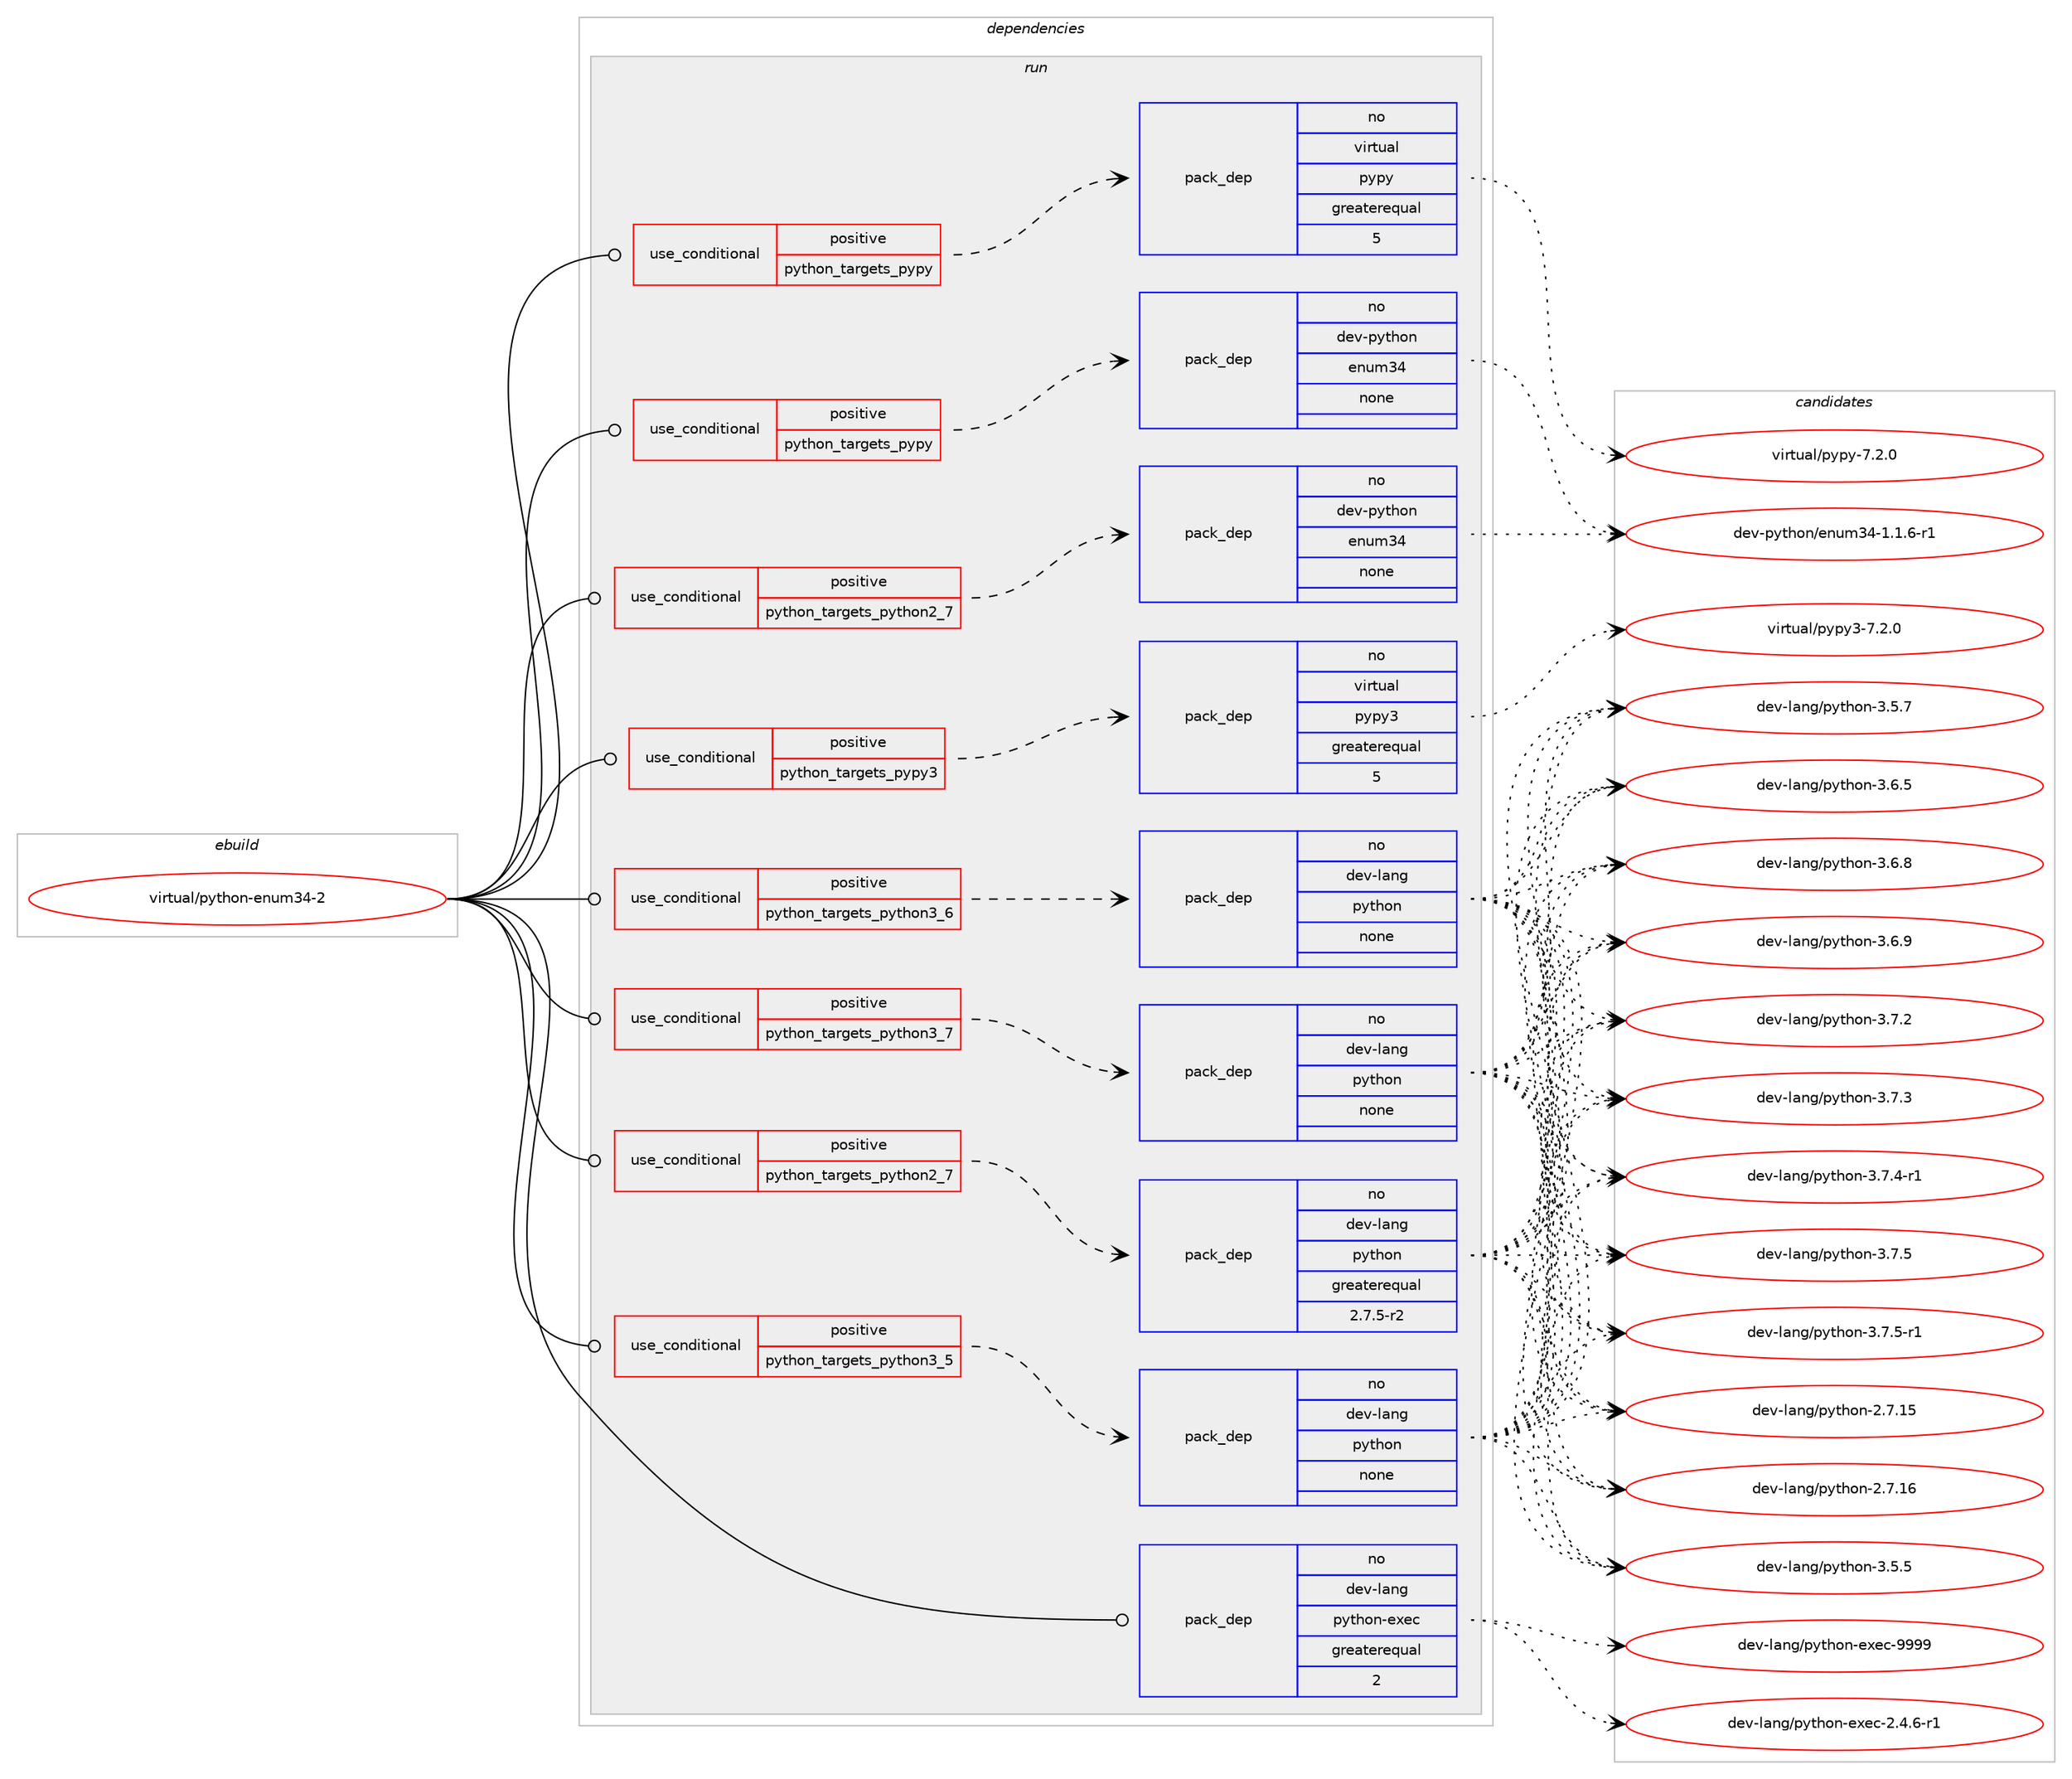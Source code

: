 digraph prolog {

# *************
# Graph options
# *************

newrank=true;
concentrate=true;
compound=true;
graph [rankdir=LR,fontname=Helvetica,fontsize=10,ranksep=1.5];#, ranksep=2.5, nodesep=0.2];
edge  [arrowhead=vee];
node  [fontname=Helvetica,fontsize=10];

# **********
# The ebuild
# **********

subgraph cluster_leftcol {
color=gray;
rank=same;
label=<<i>ebuild</i>>;
id [label="virtual/python-enum34-2", color=red, width=4, href="../virtual/python-enum34-2.svg"];
}

# ****************
# The dependencies
# ****************

subgraph cluster_midcol {
color=gray;
label=<<i>dependencies</i>>;
subgraph cluster_compile {
fillcolor="#eeeeee";
style=filled;
label=<<i>compile</i>>;
}
subgraph cluster_compileandrun {
fillcolor="#eeeeee";
style=filled;
label=<<i>compile and run</i>>;
}
subgraph cluster_run {
fillcolor="#eeeeee";
style=filled;
label=<<i>run</i>>;
subgraph cond216410 {
dependency902332 [label=<<TABLE BORDER="0" CELLBORDER="1" CELLSPACING="0" CELLPADDING="4"><TR><TD ROWSPAN="3" CELLPADDING="10">use_conditional</TD></TR><TR><TD>positive</TD></TR><TR><TD>python_targets_pypy</TD></TR></TABLE>>, shape=none, color=red];
subgraph pack669737 {
dependency902333 [label=<<TABLE BORDER="0" CELLBORDER="1" CELLSPACING="0" CELLPADDING="4" WIDTH="220"><TR><TD ROWSPAN="6" CELLPADDING="30">pack_dep</TD></TR><TR><TD WIDTH="110">no</TD></TR><TR><TD>dev-python</TD></TR><TR><TD>enum34</TD></TR><TR><TD>none</TD></TR><TR><TD></TD></TR></TABLE>>, shape=none, color=blue];
}
dependency902332:e -> dependency902333:w [weight=20,style="dashed",arrowhead="vee"];
}
id:e -> dependency902332:w [weight=20,style="solid",arrowhead="odot"];
subgraph cond216411 {
dependency902334 [label=<<TABLE BORDER="0" CELLBORDER="1" CELLSPACING="0" CELLPADDING="4"><TR><TD ROWSPAN="3" CELLPADDING="10">use_conditional</TD></TR><TR><TD>positive</TD></TR><TR><TD>python_targets_pypy</TD></TR></TABLE>>, shape=none, color=red];
subgraph pack669738 {
dependency902335 [label=<<TABLE BORDER="0" CELLBORDER="1" CELLSPACING="0" CELLPADDING="4" WIDTH="220"><TR><TD ROWSPAN="6" CELLPADDING="30">pack_dep</TD></TR><TR><TD WIDTH="110">no</TD></TR><TR><TD>virtual</TD></TR><TR><TD>pypy</TD></TR><TR><TD>greaterequal</TD></TR><TR><TD>5</TD></TR></TABLE>>, shape=none, color=blue];
}
dependency902334:e -> dependency902335:w [weight=20,style="dashed",arrowhead="vee"];
}
id:e -> dependency902334:w [weight=20,style="solid",arrowhead="odot"];
subgraph cond216412 {
dependency902336 [label=<<TABLE BORDER="0" CELLBORDER="1" CELLSPACING="0" CELLPADDING="4"><TR><TD ROWSPAN="3" CELLPADDING="10">use_conditional</TD></TR><TR><TD>positive</TD></TR><TR><TD>python_targets_pypy3</TD></TR></TABLE>>, shape=none, color=red];
subgraph pack669739 {
dependency902337 [label=<<TABLE BORDER="0" CELLBORDER="1" CELLSPACING="0" CELLPADDING="4" WIDTH="220"><TR><TD ROWSPAN="6" CELLPADDING="30">pack_dep</TD></TR><TR><TD WIDTH="110">no</TD></TR><TR><TD>virtual</TD></TR><TR><TD>pypy3</TD></TR><TR><TD>greaterequal</TD></TR><TR><TD>5</TD></TR></TABLE>>, shape=none, color=blue];
}
dependency902336:e -> dependency902337:w [weight=20,style="dashed",arrowhead="vee"];
}
id:e -> dependency902336:w [weight=20,style="solid",arrowhead="odot"];
subgraph cond216413 {
dependency902338 [label=<<TABLE BORDER="0" CELLBORDER="1" CELLSPACING="0" CELLPADDING="4"><TR><TD ROWSPAN="3" CELLPADDING="10">use_conditional</TD></TR><TR><TD>positive</TD></TR><TR><TD>python_targets_python2_7</TD></TR></TABLE>>, shape=none, color=red];
subgraph pack669740 {
dependency902339 [label=<<TABLE BORDER="0" CELLBORDER="1" CELLSPACING="0" CELLPADDING="4" WIDTH="220"><TR><TD ROWSPAN="6" CELLPADDING="30">pack_dep</TD></TR><TR><TD WIDTH="110">no</TD></TR><TR><TD>dev-lang</TD></TR><TR><TD>python</TD></TR><TR><TD>greaterequal</TD></TR><TR><TD>2.7.5-r2</TD></TR></TABLE>>, shape=none, color=blue];
}
dependency902338:e -> dependency902339:w [weight=20,style="dashed",arrowhead="vee"];
}
id:e -> dependency902338:w [weight=20,style="solid",arrowhead="odot"];
subgraph cond216414 {
dependency902340 [label=<<TABLE BORDER="0" CELLBORDER="1" CELLSPACING="0" CELLPADDING="4"><TR><TD ROWSPAN="3" CELLPADDING="10">use_conditional</TD></TR><TR><TD>positive</TD></TR><TR><TD>python_targets_python2_7</TD></TR></TABLE>>, shape=none, color=red];
subgraph pack669741 {
dependency902341 [label=<<TABLE BORDER="0" CELLBORDER="1" CELLSPACING="0" CELLPADDING="4" WIDTH="220"><TR><TD ROWSPAN="6" CELLPADDING="30">pack_dep</TD></TR><TR><TD WIDTH="110">no</TD></TR><TR><TD>dev-python</TD></TR><TR><TD>enum34</TD></TR><TR><TD>none</TD></TR><TR><TD></TD></TR></TABLE>>, shape=none, color=blue];
}
dependency902340:e -> dependency902341:w [weight=20,style="dashed",arrowhead="vee"];
}
id:e -> dependency902340:w [weight=20,style="solid",arrowhead="odot"];
subgraph cond216415 {
dependency902342 [label=<<TABLE BORDER="0" CELLBORDER="1" CELLSPACING="0" CELLPADDING="4"><TR><TD ROWSPAN="3" CELLPADDING="10">use_conditional</TD></TR><TR><TD>positive</TD></TR><TR><TD>python_targets_python3_5</TD></TR></TABLE>>, shape=none, color=red];
subgraph pack669742 {
dependency902343 [label=<<TABLE BORDER="0" CELLBORDER="1" CELLSPACING="0" CELLPADDING="4" WIDTH="220"><TR><TD ROWSPAN="6" CELLPADDING="30">pack_dep</TD></TR><TR><TD WIDTH="110">no</TD></TR><TR><TD>dev-lang</TD></TR><TR><TD>python</TD></TR><TR><TD>none</TD></TR><TR><TD></TD></TR></TABLE>>, shape=none, color=blue];
}
dependency902342:e -> dependency902343:w [weight=20,style="dashed",arrowhead="vee"];
}
id:e -> dependency902342:w [weight=20,style="solid",arrowhead="odot"];
subgraph cond216416 {
dependency902344 [label=<<TABLE BORDER="0" CELLBORDER="1" CELLSPACING="0" CELLPADDING="4"><TR><TD ROWSPAN="3" CELLPADDING="10">use_conditional</TD></TR><TR><TD>positive</TD></TR><TR><TD>python_targets_python3_6</TD></TR></TABLE>>, shape=none, color=red];
subgraph pack669743 {
dependency902345 [label=<<TABLE BORDER="0" CELLBORDER="1" CELLSPACING="0" CELLPADDING="4" WIDTH="220"><TR><TD ROWSPAN="6" CELLPADDING="30">pack_dep</TD></TR><TR><TD WIDTH="110">no</TD></TR><TR><TD>dev-lang</TD></TR><TR><TD>python</TD></TR><TR><TD>none</TD></TR><TR><TD></TD></TR></TABLE>>, shape=none, color=blue];
}
dependency902344:e -> dependency902345:w [weight=20,style="dashed",arrowhead="vee"];
}
id:e -> dependency902344:w [weight=20,style="solid",arrowhead="odot"];
subgraph cond216417 {
dependency902346 [label=<<TABLE BORDER="0" CELLBORDER="1" CELLSPACING="0" CELLPADDING="4"><TR><TD ROWSPAN="3" CELLPADDING="10">use_conditional</TD></TR><TR><TD>positive</TD></TR><TR><TD>python_targets_python3_7</TD></TR></TABLE>>, shape=none, color=red];
subgraph pack669744 {
dependency902347 [label=<<TABLE BORDER="0" CELLBORDER="1" CELLSPACING="0" CELLPADDING="4" WIDTH="220"><TR><TD ROWSPAN="6" CELLPADDING="30">pack_dep</TD></TR><TR><TD WIDTH="110">no</TD></TR><TR><TD>dev-lang</TD></TR><TR><TD>python</TD></TR><TR><TD>none</TD></TR><TR><TD></TD></TR></TABLE>>, shape=none, color=blue];
}
dependency902346:e -> dependency902347:w [weight=20,style="dashed",arrowhead="vee"];
}
id:e -> dependency902346:w [weight=20,style="solid",arrowhead="odot"];
subgraph pack669745 {
dependency902348 [label=<<TABLE BORDER="0" CELLBORDER="1" CELLSPACING="0" CELLPADDING="4" WIDTH="220"><TR><TD ROWSPAN="6" CELLPADDING="30">pack_dep</TD></TR><TR><TD WIDTH="110">no</TD></TR><TR><TD>dev-lang</TD></TR><TR><TD>python-exec</TD></TR><TR><TD>greaterequal</TD></TR><TR><TD>2</TD></TR></TABLE>>, shape=none, color=blue];
}
id:e -> dependency902348:w [weight=20,style="solid",arrowhead="odot"];
}
}

# **************
# The candidates
# **************

subgraph cluster_choices {
rank=same;
color=gray;
label=<<i>candidates</i>>;

subgraph choice669737 {
color=black;
nodesep=1;
choice100101118451121211161041111104710111011710951524549464946544511449 [label="dev-python/enum34-1.1.6-r1", color=red, width=4,href="../dev-python/enum34-1.1.6-r1.svg"];
dependency902333:e -> choice100101118451121211161041111104710111011710951524549464946544511449:w [style=dotted,weight="100"];
}
subgraph choice669738 {
color=black;
nodesep=1;
choice1181051141161179710847112121112121455546504648 [label="virtual/pypy-7.2.0", color=red, width=4,href="../virtual/pypy-7.2.0.svg"];
dependency902335:e -> choice1181051141161179710847112121112121455546504648:w [style=dotted,weight="100"];
}
subgraph choice669739 {
color=black;
nodesep=1;
choice118105114116117971084711212111212151455546504648 [label="virtual/pypy3-7.2.0", color=red, width=4,href="../virtual/pypy3-7.2.0.svg"];
dependency902337:e -> choice118105114116117971084711212111212151455546504648:w [style=dotted,weight="100"];
}
subgraph choice669740 {
color=black;
nodesep=1;
choice10010111845108971101034711212111610411111045504655464953 [label="dev-lang/python-2.7.15", color=red, width=4,href="../dev-lang/python-2.7.15.svg"];
choice10010111845108971101034711212111610411111045504655464954 [label="dev-lang/python-2.7.16", color=red, width=4,href="../dev-lang/python-2.7.16.svg"];
choice100101118451089711010347112121116104111110455146534653 [label="dev-lang/python-3.5.5", color=red, width=4,href="../dev-lang/python-3.5.5.svg"];
choice100101118451089711010347112121116104111110455146534655 [label="dev-lang/python-3.5.7", color=red, width=4,href="../dev-lang/python-3.5.7.svg"];
choice100101118451089711010347112121116104111110455146544653 [label="dev-lang/python-3.6.5", color=red, width=4,href="../dev-lang/python-3.6.5.svg"];
choice100101118451089711010347112121116104111110455146544656 [label="dev-lang/python-3.6.8", color=red, width=4,href="../dev-lang/python-3.6.8.svg"];
choice100101118451089711010347112121116104111110455146544657 [label="dev-lang/python-3.6.9", color=red, width=4,href="../dev-lang/python-3.6.9.svg"];
choice100101118451089711010347112121116104111110455146554650 [label="dev-lang/python-3.7.2", color=red, width=4,href="../dev-lang/python-3.7.2.svg"];
choice100101118451089711010347112121116104111110455146554651 [label="dev-lang/python-3.7.3", color=red, width=4,href="../dev-lang/python-3.7.3.svg"];
choice1001011184510897110103471121211161041111104551465546524511449 [label="dev-lang/python-3.7.4-r1", color=red, width=4,href="../dev-lang/python-3.7.4-r1.svg"];
choice100101118451089711010347112121116104111110455146554653 [label="dev-lang/python-3.7.5", color=red, width=4,href="../dev-lang/python-3.7.5.svg"];
choice1001011184510897110103471121211161041111104551465546534511449 [label="dev-lang/python-3.7.5-r1", color=red, width=4,href="../dev-lang/python-3.7.5-r1.svg"];
dependency902339:e -> choice10010111845108971101034711212111610411111045504655464953:w [style=dotted,weight="100"];
dependency902339:e -> choice10010111845108971101034711212111610411111045504655464954:w [style=dotted,weight="100"];
dependency902339:e -> choice100101118451089711010347112121116104111110455146534653:w [style=dotted,weight="100"];
dependency902339:e -> choice100101118451089711010347112121116104111110455146534655:w [style=dotted,weight="100"];
dependency902339:e -> choice100101118451089711010347112121116104111110455146544653:w [style=dotted,weight="100"];
dependency902339:e -> choice100101118451089711010347112121116104111110455146544656:w [style=dotted,weight="100"];
dependency902339:e -> choice100101118451089711010347112121116104111110455146544657:w [style=dotted,weight="100"];
dependency902339:e -> choice100101118451089711010347112121116104111110455146554650:w [style=dotted,weight="100"];
dependency902339:e -> choice100101118451089711010347112121116104111110455146554651:w [style=dotted,weight="100"];
dependency902339:e -> choice1001011184510897110103471121211161041111104551465546524511449:w [style=dotted,weight="100"];
dependency902339:e -> choice100101118451089711010347112121116104111110455146554653:w [style=dotted,weight="100"];
dependency902339:e -> choice1001011184510897110103471121211161041111104551465546534511449:w [style=dotted,weight="100"];
}
subgraph choice669741 {
color=black;
nodesep=1;
choice100101118451121211161041111104710111011710951524549464946544511449 [label="dev-python/enum34-1.1.6-r1", color=red, width=4,href="../dev-python/enum34-1.1.6-r1.svg"];
dependency902341:e -> choice100101118451121211161041111104710111011710951524549464946544511449:w [style=dotted,weight="100"];
}
subgraph choice669742 {
color=black;
nodesep=1;
choice10010111845108971101034711212111610411111045504655464953 [label="dev-lang/python-2.7.15", color=red, width=4,href="../dev-lang/python-2.7.15.svg"];
choice10010111845108971101034711212111610411111045504655464954 [label="dev-lang/python-2.7.16", color=red, width=4,href="../dev-lang/python-2.7.16.svg"];
choice100101118451089711010347112121116104111110455146534653 [label="dev-lang/python-3.5.5", color=red, width=4,href="../dev-lang/python-3.5.5.svg"];
choice100101118451089711010347112121116104111110455146534655 [label="dev-lang/python-3.5.7", color=red, width=4,href="../dev-lang/python-3.5.7.svg"];
choice100101118451089711010347112121116104111110455146544653 [label="dev-lang/python-3.6.5", color=red, width=4,href="../dev-lang/python-3.6.5.svg"];
choice100101118451089711010347112121116104111110455146544656 [label="dev-lang/python-3.6.8", color=red, width=4,href="../dev-lang/python-3.6.8.svg"];
choice100101118451089711010347112121116104111110455146544657 [label="dev-lang/python-3.6.9", color=red, width=4,href="../dev-lang/python-3.6.9.svg"];
choice100101118451089711010347112121116104111110455146554650 [label="dev-lang/python-3.7.2", color=red, width=4,href="../dev-lang/python-3.7.2.svg"];
choice100101118451089711010347112121116104111110455146554651 [label="dev-lang/python-3.7.3", color=red, width=4,href="../dev-lang/python-3.7.3.svg"];
choice1001011184510897110103471121211161041111104551465546524511449 [label="dev-lang/python-3.7.4-r1", color=red, width=4,href="../dev-lang/python-3.7.4-r1.svg"];
choice100101118451089711010347112121116104111110455146554653 [label="dev-lang/python-3.7.5", color=red, width=4,href="../dev-lang/python-3.7.5.svg"];
choice1001011184510897110103471121211161041111104551465546534511449 [label="dev-lang/python-3.7.5-r1", color=red, width=4,href="../dev-lang/python-3.7.5-r1.svg"];
dependency902343:e -> choice10010111845108971101034711212111610411111045504655464953:w [style=dotted,weight="100"];
dependency902343:e -> choice10010111845108971101034711212111610411111045504655464954:w [style=dotted,weight="100"];
dependency902343:e -> choice100101118451089711010347112121116104111110455146534653:w [style=dotted,weight="100"];
dependency902343:e -> choice100101118451089711010347112121116104111110455146534655:w [style=dotted,weight="100"];
dependency902343:e -> choice100101118451089711010347112121116104111110455146544653:w [style=dotted,weight="100"];
dependency902343:e -> choice100101118451089711010347112121116104111110455146544656:w [style=dotted,weight="100"];
dependency902343:e -> choice100101118451089711010347112121116104111110455146544657:w [style=dotted,weight="100"];
dependency902343:e -> choice100101118451089711010347112121116104111110455146554650:w [style=dotted,weight="100"];
dependency902343:e -> choice100101118451089711010347112121116104111110455146554651:w [style=dotted,weight="100"];
dependency902343:e -> choice1001011184510897110103471121211161041111104551465546524511449:w [style=dotted,weight="100"];
dependency902343:e -> choice100101118451089711010347112121116104111110455146554653:w [style=dotted,weight="100"];
dependency902343:e -> choice1001011184510897110103471121211161041111104551465546534511449:w [style=dotted,weight="100"];
}
subgraph choice669743 {
color=black;
nodesep=1;
choice10010111845108971101034711212111610411111045504655464953 [label="dev-lang/python-2.7.15", color=red, width=4,href="../dev-lang/python-2.7.15.svg"];
choice10010111845108971101034711212111610411111045504655464954 [label="dev-lang/python-2.7.16", color=red, width=4,href="../dev-lang/python-2.7.16.svg"];
choice100101118451089711010347112121116104111110455146534653 [label="dev-lang/python-3.5.5", color=red, width=4,href="../dev-lang/python-3.5.5.svg"];
choice100101118451089711010347112121116104111110455146534655 [label="dev-lang/python-3.5.7", color=red, width=4,href="../dev-lang/python-3.5.7.svg"];
choice100101118451089711010347112121116104111110455146544653 [label="dev-lang/python-3.6.5", color=red, width=4,href="../dev-lang/python-3.6.5.svg"];
choice100101118451089711010347112121116104111110455146544656 [label="dev-lang/python-3.6.8", color=red, width=4,href="../dev-lang/python-3.6.8.svg"];
choice100101118451089711010347112121116104111110455146544657 [label="dev-lang/python-3.6.9", color=red, width=4,href="../dev-lang/python-3.6.9.svg"];
choice100101118451089711010347112121116104111110455146554650 [label="dev-lang/python-3.7.2", color=red, width=4,href="../dev-lang/python-3.7.2.svg"];
choice100101118451089711010347112121116104111110455146554651 [label="dev-lang/python-3.7.3", color=red, width=4,href="../dev-lang/python-3.7.3.svg"];
choice1001011184510897110103471121211161041111104551465546524511449 [label="dev-lang/python-3.7.4-r1", color=red, width=4,href="../dev-lang/python-3.7.4-r1.svg"];
choice100101118451089711010347112121116104111110455146554653 [label="dev-lang/python-3.7.5", color=red, width=4,href="../dev-lang/python-3.7.5.svg"];
choice1001011184510897110103471121211161041111104551465546534511449 [label="dev-lang/python-3.7.5-r1", color=red, width=4,href="../dev-lang/python-3.7.5-r1.svg"];
dependency902345:e -> choice10010111845108971101034711212111610411111045504655464953:w [style=dotted,weight="100"];
dependency902345:e -> choice10010111845108971101034711212111610411111045504655464954:w [style=dotted,weight="100"];
dependency902345:e -> choice100101118451089711010347112121116104111110455146534653:w [style=dotted,weight="100"];
dependency902345:e -> choice100101118451089711010347112121116104111110455146534655:w [style=dotted,weight="100"];
dependency902345:e -> choice100101118451089711010347112121116104111110455146544653:w [style=dotted,weight="100"];
dependency902345:e -> choice100101118451089711010347112121116104111110455146544656:w [style=dotted,weight="100"];
dependency902345:e -> choice100101118451089711010347112121116104111110455146544657:w [style=dotted,weight="100"];
dependency902345:e -> choice100101118451089711010347112121116104111110455146554650:w [style=dotted,weight="100"];
dependency902345:e -> choice100101118451089711010347112121116104111110455146554651:w [style=dotted,weight="100"];
dependency902345:e -> choice1001011184510897110103471121211161041111104551465546524511449:w [style=dotted,weight="100"];
dependency902345:e -> choice100101118451089711010347112121116104111110455146554653:w [style=dotted,weight="100"];
dependency902345:e -> choice1001011184510897110103471121211161041111104551465546534511449:w [style=dotted,weight="100"];
}
subgraph choice669744 {
color=black;
nodesep=1;
choice10010111845108971101034711212111610411111045504655464953 [label="dev-lang/python-2.7.15", color=red, width=4,href="../dev-lang/python-2.7.15.svg"];
choice10010111845108971101034711212111610411111045504655464954 [label="dev-lang/python-2.7.16", color=red, width=4,href="../dev-lang/python-2.7.16.svg"];
choice100101118451089711010347112121116104111110455146534653 [label="dev-lang/python-3.5.5", color=red, width=4,href="../dev-lang/python-3.5.5.svg"];
choice100101118451089711010347112121116104111110455146534655 [label="dev-lang/python-3.5.7", color=red, width=4,href="../dev-lang/python-3.5.7.svg"];
choice100101118451089711010347112121116104111110455146544653 [label="dev-lang/python-3.6.5", color=red, width=4,href="../dev-lang/python-3.6.5.svg"];
choice100101118451089711010347112121116104111110455146544656 [label="dev-lang/python-3.6.8", color=red, width=4,href="../dev-lang/python-3.6.8.svg"];
choice100101118451089711010347112121116104111110455146544657 [label="dev-lang/python-3.6.9", color=red, width=4,href="../dev-lang/python-3.6.9.svg"];
choice100101118451089711010347112121116104111110455146554650 [label="dev-lang/python-3.7.2", color=red, width=4,href="../dev-lang/python-3.7.2.svg"];
choice100101118451089711010347112121116104111110455146554651 [label="dev-lang/python-3.7.3", color=red, width=4,href="../dev-lang/python-3.7.3.svg"];
choice1001011184510897110103471121211161041111104551465546524511449 [label="dev-lang/python-3.7.4-r1", color=red, width=4,href="../dev-lang/python-3.7.4-r1.svg"];
choice100101118451089711010347112121116104111110455146554653 [label="dev-lang/python-3.7.5", color=red, width=4,href="../dev-lang/python-3.7.5.svg"];
choice1001011184510897110103471121211161041111104551465546534511449 [label="dev-lang/python-3.7.5-r1", color=red, width=4,href="../dev-lang/python-3.7.5-r1.svg"];
dependency902347:e -> choice10010111845108971101034711212111610411111045504655464953:w [style=dotted,weight="100"];
dependency902347:e -> choice10010111845108971101034711212111610411111045504655464954:w [style=dotted,weight="100"];
dependency902347:e -> choice100101118451089711010347112121116104111110455146534653:w [style=dotted,weight="100"];
dependency902347:e -> choice100101118451089711010347112121116104111110455146534655:w [style=dotted,weight="100"];
dependency902347:e -> choice100101118451089711010347112121116104111110455146544653:w [style=dotted,weight="100"];
dependency902347:e -> choice100101118451089711010347112121116104111110455146544656:w [style=dotted,weight="100"];
dependency902347:e -> choice100101118451089711010347112121116104111110455146544657:w [style=dotted,weight="100"];
dependency902347:e -> choice100101118451089711010347112121116104111110455146554650:w [style=dotted,weight="100"];
dependency902347:e -> choice100101118451089711010347112121116104111110455146554651:w [style=dotted,weight="100"];
dependency902347:e -> choice1001011184510897110103471121211161041111104551465546524511449:w [style=dotted,weight="100"];
dependency902347:e -> choice100101118451089711010347112121116104111110455146554653:w [style=dotted,weight="100"];
dependency902347:e -> choice1001011184510897110103471121211161041111104551465546534511449:w [style=dotted,weight="100"];
}
subgraph choice669745 {
color=black;
nodesep=1;
choice10010111845108971101034711212111610411111045101120101994550465246544511449 [label="dev-lang/python-exec-2.4.6-r1", color=red, width=4,href="../dev-lang/python-exec-2.4.6-r1.svg"];
choice10010111845108971101034711212111610411111045101120101994557575757 [label="dev-lang/python-exec-9999", color=red, width=4,href="../dev-lang/python-exec-9999.svg"];
dependency902348:e -> choice10010111845108971101034711212111610411111045101120101994550465246544511449:w [style=dotted,weight="100"];
dependency902348:e -> choice10010111845108971101034711212111610411111045101120101994557575757:w [style=dotted,weight="100"];
}
}

}
